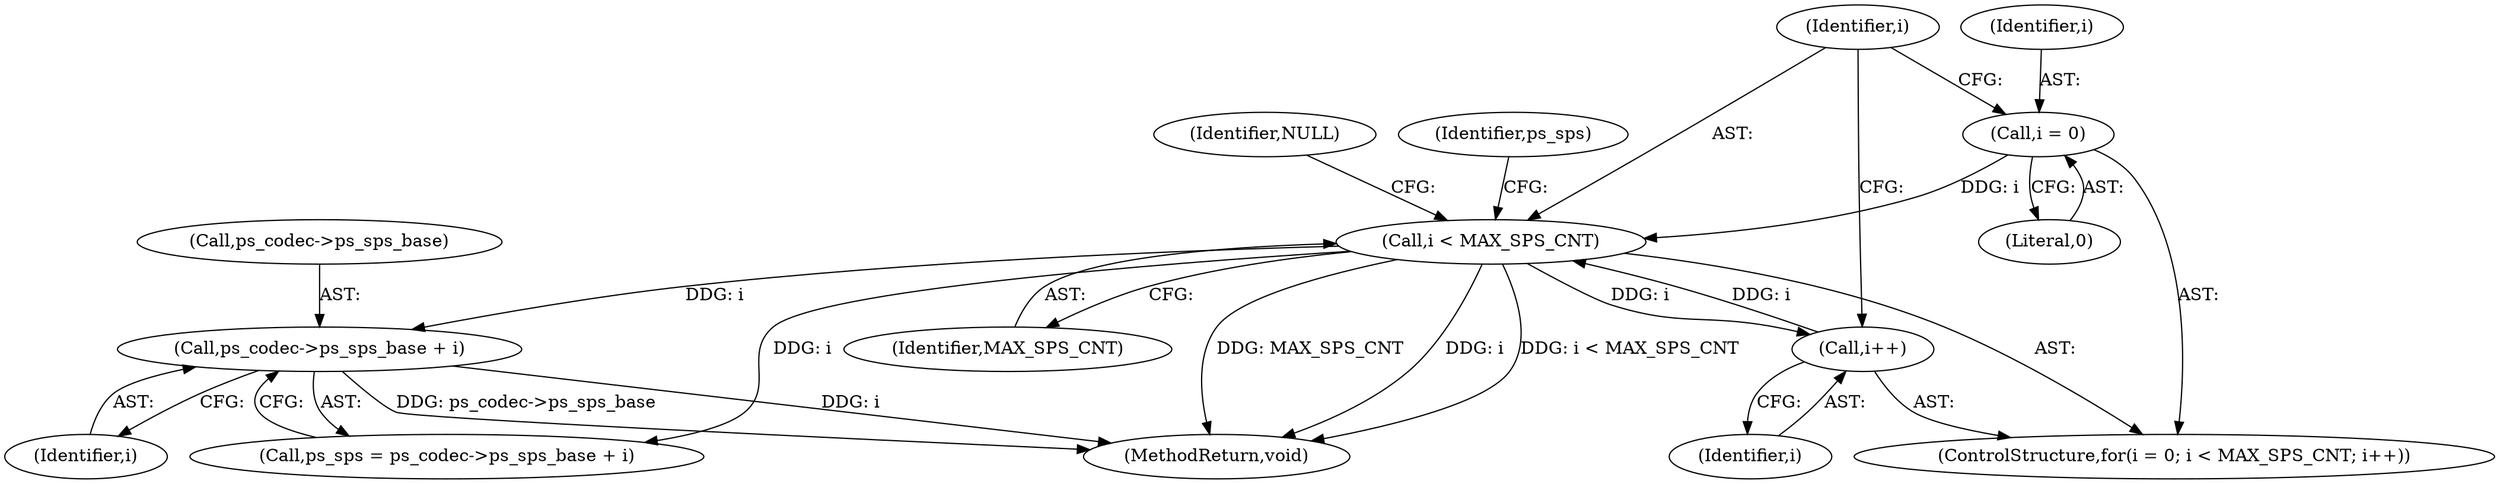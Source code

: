 digraph "0_Android_9f0fb67540d2259e4930d9bd5f1a1a6fb95af862@pointer" {
"1000141" [label="(Call,ps_codec->ps_sps_base + i)"];
"1000133" [label="(Call,i < MAX_SPS_CNT)"];
"1000136" [label="(Call,i++)"];
"1000130" [label="(Call,i = 0)"];
"1000426" [label="(MethodReturn,void)"];
"1000137" [label="(Identifier,i)"];
"1000130" [label="(Call,i = 0)"];
"1000145" [label="(Identifier,i)"];
"1000131" [label="(Identifier,i)"];
"1000132" [label="(Literal,0)"];
"1000135" [label="(Identifier,MAX_SPS_CNT)"];
"1000141" [label="(Call,ps_codec->ps_sps_base + i)"];
"1000142" [label="(Call,ps_codec->ps_sps_base)"];
"1000140" [label="(Identifier,ps_sps)"];
"1000129" [label="(ControlStructure,for(i = 0; i < MAX_SPS_CNT; i++))"];
"1000133" [label="(Call,i < MAX_SPS_CNT)"];
"1000154" [label="(Identifier,NULL)"];
"1000139" [label="(Call,ps_sps = ps_codec->ps_sps_base + i)"];
"1000136" [label="(Call,i++)"];
"1000134" [label="(Identifier,i)"];
"1000141" -> "1000139"  [label="AST: "];
"1000141" -> "1000145"  [label="CFG: "];
"1000142" -> "1000141"  [label="AST: "];
"1000145" -> "1000141"  [label="AST: "];
"1000139" -> "1000141"  [label="CFG: "];
"1000141" -> "1000426"  [label="DDG: ps_codec->ps_sps_base"];
"1000141" -> "1000426"  [label="DDG: i"];
"1000133" -> "1000141"  [label="DDG: i"];
"1000133" -> "1000129"  [label="AST: "];
"1000133" -> "1000135"  [label="CFG: "];
"1000134" -> "1000133"  [label="AST: "];
"1000135" -> "1000133"  [label="AST: "];
"1000140" -> "1000133"  [label="CFG: "];
"1000154" -> "1000133"  [label="CFG: "];
"1000133" -> "1000426"  [label="DDG: i"];
"1000133" -> "1000426"  [label="DDG: i < MAX_SPS_CNT"];
"1000133" -> "1000426"  [label="DDG: MAX_SPS_CNT"];
"1000136" -> "1000133"  [label="DDG: i"];
"1000130" -> "1000133"  [label="DDG: i"];
"1000133" -> "1000136"  [label="DDG: i"];
"1000133" -> "1000139"  [label="DDG: i"];
"1000136" -> "1000129"  [label="AST: "];
"1000136" -> "1000137"  [label="CFG: "];
"1000137" -> "1000136"  [label="AST: "];
"1000134" -> "1000136"  [label="CFG: "];
"1000130" -> "1000129"  [label="AST: "];
"1000130" -> "1000132"  [label="CFG: "];
"1000131" -> "1000130"  [label="AST: "];
"1000132" -> "1000130"  [label="AST: "];
"1000134" -> "1000130"  [label="CFG: "];
}
